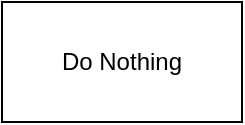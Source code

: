 <mxfile compressed="false" version="17.5.0" type="google" pages="13">
  <diagram id="70dKCeAy9sxkz_ZRcfch" name="Group User Removal">
    <mxGraphModel dx="1422" dy="772" grid="1" gridSize="10" guides="1" tooltips="1" connect="1" arrows="1" fold="1" page="1" pageScale="1" pageWidth="827" pageHeight="1169" math="0" shadow="0">
      <root>
        <mxCell id="0DtRcsIO5FWj5AhN5kxe-0" />
        <mxCell id="0DtRcsIO5FWj5AhN5kxe-1" parent="0DtRcsIO5FWj5AhN5kxe-0" />
        <mxCell id="0DtRcsIO5FWj5AhN5kxe-2" value="Do Nothing" style="rounded=0;whiteSpace=wrap;html=1;" vertex="1" parent="0DtRcsIO5FWj5AhN5kxe-1">
          <mxGeometry x="310" y="160" width="120" height="60" as="geometry" />
        </mxCell>
      </root>
    </mxGraphModel>
  </diagram>
  <diagram id="gjwj-n8g23lRMpODjdfc" name="Resource Development Flow">
    <mxGraphModel grid="1" page="1" gridSize="10" guides="1" tooltips="1" connect="1" arrows="1" fold="1" pageScale="1" pageWidth="827" pageHeight="1169" math="0" shadow="0">
      <root>
        <mxCell id="AUaoJpLJfkaaXO4JiIhE-0" />
        <mxCell id="AUaoJpLJfkaaXO4JiIhE-1" parent="AUaoJpLJfkaaXO4JiIhE-0" />
      </root>
    </mxGraphModel>
  </diagram>
  <diagram id="x5bnLxw74-2B3LuyOFzn" name="Resource Publishing Flow">
    <mxGraphModel dx="1422" dy="772" grid="1" gridSize="10" guides="1" tooltips="1" connect="1" arrows="1" fold="1" page="1" pageScale="1" pageWidth="827" pageHeight="1169" math="0" shadow="0">
      <root>
        <mxCell id="lZgTQ74Grp9HVGyzpTg--0" />
        <mxCell id="lZgTQ74Grp9HVGyzpTg--1" parent="lZgTQ74Grp9HVGyzpTg--0" />
      </root>
    </mxGraphModel>
  </diagram>
  <diagram id="-VzuDn60ZSQSvOLmuMh5" name="Resource Review Reminder Flow">
    <mxGraphModel dx="1422" dy="772" grid="1" gridSize="10" guides="1" tooltips="1" connect="1" arrows="1" fold="1" page="1" pageScale="1" pageWidth="827" pageHeight="1169" math="0" shadow="0">
      <root>
        <mxCell id="IrNJYuLc1Ex7GeqEHPcg-0" />
        <mxCell id="IrNJYuLc1Ex7GeqEHPcg-1" parent="IrNJYuLc1Ex7GeqEHPcg-0" />
      </root>
    </mxGraphModel>
  </diagram>
  <diagram id="gxrjDwXW2HbjyvoJkiBa" name="Resource Removal FLow">
    <mxGraphModel dx="1422" dy="772" grid="1" gridSize="10" guides="1" tooltips="1" connect="1" arrows="1" fold="1" page="1" pageScale="1" pageWidth="827" pageHeight="1169" math="0" shadow="0">
      <root>
        <mxCell id="B086q6eENridP-JQeGaf-0" />
        <mxCell id="B086q6eENridP-JQeGaf-1" parent="B086q6eENridP-JQeGaf-0" />
      </root>
    </mxGraphModel>
  </diagram>
  <diagram id="9xJ33ovnytfFjtS4AW2j" name="Resource Discovery by Search Flow">
    <mxGraphModel dx="1422" dy="772" grid="1" gridSize="10" guides="1" tooltips="1" connect="1" arrows="1" fold="1" page="1" pageScale="1" pageWidth="827" pageHeight="1169" math="0" shadow="0">
      <root>
        <mxCell id="PnjPOVxD1_5C5c8ipsRs-0" />
        <mxCell id="PnjPOVxD1_5C5c8ipsRs-1" parent="PnjPOVxD1_5C5c8ipsRs-0" />
      </root>
    </mxGraphModel>
  </diagram>
  <diagram id="QP1hcJiVqBNf8x349uBX" name="Search Flow">
    <mxGraphModel dx="1422" dy="772" grid="1" gridSize="10" guides="1" tooltips="1" connect="1" arrows="1" fold="1" page="1" pageScale="1" pageWidth="827" pageHeight="1169" math="0" shadow="0">
      <root>
        <mxCell id="KtXpTCYdLM_WLK5KCubr-0" />
        <mxCell id="KtXpTCYdLM_WLK5KCubr-1" parent="KtXpTCYdLM_WLK5KCubr-0" />
      </root>
    </mxGraphModel>
  </diagram>
  <diagram id="07dbj2_QgzI3arVDw4Tl" name="Group Message Flow">
    <mxGraphModel dx="1422" dy="772" grid="1" gridSize="10" guides="1" tooltips="1" connect="1" arrows="1" fold="1" page="1" pageScale="1" pageWidth="827" pageHeight="1169" math="0" shadow="0">
      <root>
        <mxCell id="Lr2oCSE8k3YOvTfZpYph-0" />
        <mxCell id="Lr2oCSE8k3YOvTfZpYph-1" parent="Lr2oCSE8k3YOvTfZpYph-0" />
      </root>
    </mxGraphModel>
  </diagram>
  <diagram id="qvw3xeTiCWNAxkvGNuRT" name="Create Notifications Flow">
    <mxGraphModel dx="1422" dy="772" grid="1" gridSize="10" guides="1" tooltips="1" connect="1" arrows="1" fold="1" page="1" pageScale="1" pageWidth="827" pageHeight="1169" math="0" shadow="0">
      <root>
        <mxCell id="PEru6cvQjpHKf5IQvKmm-0" />
        <mxCell id="PEru6cvQjpHKf5IQvKmm-1" parent="PEru6cvQjpHKf5IQvKmm-0" />
      </root>
    </mxGraphModel>
  </diagram>
  <diagram id="fC6PCPY935aSs9ICpGKU" name="Update NOtifications Flow">
    <mxGraphModel dx="1422" dy="772" grid="1" gridSize="10" guides="1" tooltips="1" connect="1" arrows="1" fold="1" page="1" pageScale="1" pageWidth="827" pageHeight="1169" math="0" shadow="0">
      <root>
        <mxCell id="WaUD355DqDqPmgV-2tTz-0" />
        <mxCell id="WaUD355DqDqPmgV-2tTz-1" parent="WaUD355DqDqPmgV-2tTz-0" />
      </root>
    </mxGraphModel>
  </diagram>
  <diagram id="-XXit3hftkdUd4FJHng6" name="Review Readers of Notifications Flow">
    <mxGraphModel dx="1422" dy="772" grid="1" gridSize="10" guides="1" tooltips="1" connect="1" arrows="1" fold="1" page="1" pageScale="1" pageWidth="827" pageHeight="1169" math="0" shadow="0">
      <root>
        <mxCell id="QJ4cGZEjN0hLP7aQR5XE-0" />
        <mxCell id="QJ4cGZEjN0hLP7aQR5XE-1" parent="QJ4cGZEjN0hLP7aQR5XE-0" />
      </root>
    </mxGraphModel>
  </diagram>
  <diagram id="ePtVZlfejVHj6_T26eB1" name="Remove Notification Flow">
    <mxGraphModel dx="1422" dy="772" grid="1" gridSize="10" guides="1" tooltips="1" connect="1" arrows="1" fold="1" page="1" pageScale="1" pageWidth="827" pageHeight="1169" math="0" shadow="0">
      <root>
        <mxCell id="ScTukcxaSsJ8jHcBXgke-0" />
        <mxCell id="ScTukcxaSsJ8jHcBXgke-1" parent="ScTukcxaSsJ8jHcBXgke-0" />
      </root>
    </mxGraphModel>
  </diagram>
  <diagram id="IAVeqVmkexJEwEygBm4C" name="Page-17">
    <mxGraphModel dx="1422" dy="772" grid="1" gridSize="10" guides="1" tooltips="1" connect="1" arrows="1" fold="1" page="1" pageScale="1" pageWidth="827" pageHeight="1169" math="0" shadow="0">
      <root>
        <mxCell id="GR1_kimH_O5IAxhUCKbP-0" />
        <mxCell id="GR1_kimH_O5IAxhUCKbP-1" parent="GR1_kimH_O5IAxhUCKbP-0" />
      </root>
    </mxGraphModel>
  </diagram>
</mxfile>
